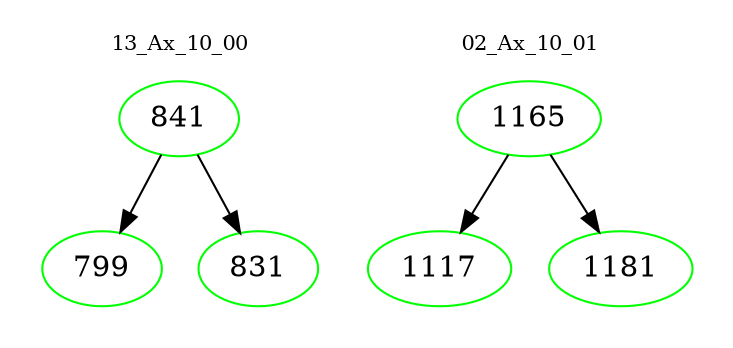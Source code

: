 digraph{
subgraph cluster_0 {
color = white
label = "13_Ax_10_00";
fontsize=10;
T0_841 [label="841", color="green"]
T0_841 -> T0_799 [color="black"]
T0_799 [label="799", color="green"]
T0_841 -> T0_831 [color="black"]
T0_831 [label="831", color="green"]
}
subgraph cluster_1 {
color = white
label = "02_Ax_10_01";
fontsize=10;
T1_1165 [label="1165", color="green"]
T1_1165 -> T1_1117 [color="black"]
T1_1117 [label="1117", color="green"]
T1_1165 -> T1_1181 [color="black"]
T1_1181 [label="1181", color="green"]
}
}
